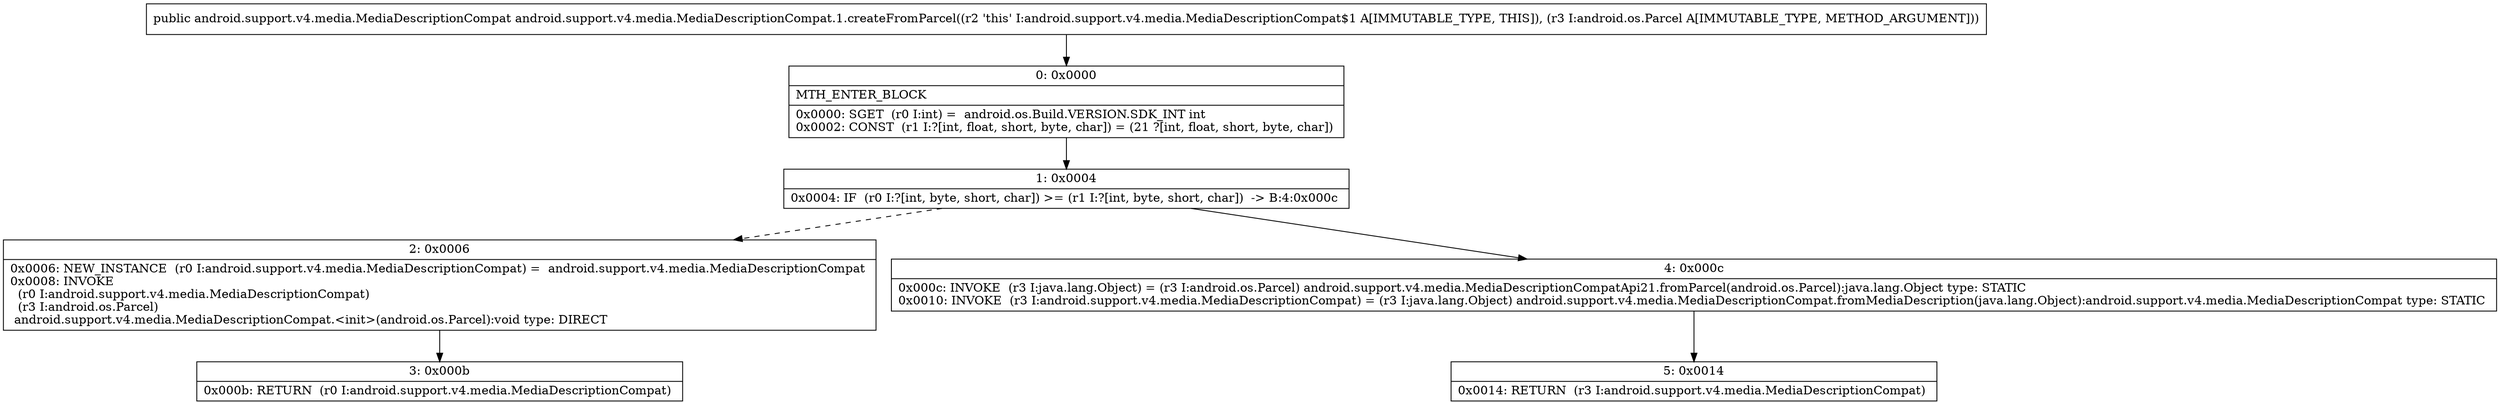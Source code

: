 digraph "CFG forandroid.support.v4.media.MediaDescriptionCompat.1.createFromParcel(Landroid\/os\/Parcel;)Landroid\/support\/v4\/media\/MediaDescriptionCompat;" {
Node_0 [shape=record,label="{0\:\ 0x0000|MTH_ENTER_BLOCK\l|0x0000: SGET  (r0 I:int) =  android.os.Build.VERSION.SDK_INT int \l0x0002: CONST  (r1 I:?[int, float, short, byte, char]) = (21 ?[int, float, short, byte, char]) \l}"];
Node_1 [shape=record,label="{1\:\ 0x0004|0x0004: IF  (r0 I:?[int, byte, short, char]) \>= (r1 I:?[int, byte, short, char])  \-\> B:4:0x000c \l}"];
Node_2 [shape=record,label="{2\:\ 0x0006|0x0006: NEW_INSTANCE  (r0 I:android.support.v4.media.MediaDescriptionCompat) =  android.support.v4.media.MediaDescriptionCompat \l0x0008: INVOKE  \l  (r0 I:android.support.v4.media.MediaDescriptionCompat)\l  (r3 I:android.os.Parcel)\l android.support.v4.media.MediaDescriptionCompat.\<init\>(android.os.Parcel):void type: DIRECT \l}"];
Node_3 [shape=record,label="{3\:\ 0x000b|0x000b: RETURN  (r0 I:android.support.v4.media.MediaDescriptionCompat) \l}"];
Node_4 [shape=record,label="{4\:\ 0x000c|0x000c: INVOKE  (r3 I:java.lang.Object) = (r3 I:android.os.Parcel) android.support.v4.media.MediaDescriptionCompatApi21.fromParcel(android.os.Parcel):java.lang.Object type: STATIC \l0x0010: INVOKE  (r3 I:android.support.v4.media.MediaDescriptionCompat) = (r3 I:java.lang.Object) android.support.v4.media.MediaDescriptionCompat.fromMediaDescription(java.lang.Object):android.support.v4.media.MediaDescriptionCompat type: STATIC \l}"];
Node_5 [shape=record,label="{5\:\ 0x0014|0x0014: RETURN  (r3 I:android.support.v4.media.MediaDescriptionCompat) \l}"];
MethodNode[shape=record,label="{public android.support.v4.media.MediaDescriptionCompat android.support.v4.media.MediaDescriptionCompat.1.createFromParcel((r2 'this' I:android.support.v4.media.MediaDescriptionCompat$1 A[IMMUTABLE_TYPE, THIS]), (r3 I:android.os.Parcel A[IMMUTABLE_TYPE, METHOD_ARGUMENT])) }"];
MethodNode -> Node_0;
Node_0 -> Node_1;
Node_1 -> Node_2[style=dashed];
Node_1 -> Node_4;
Node_2 -> Node_3;
Node_4 -> Node_5;
}

